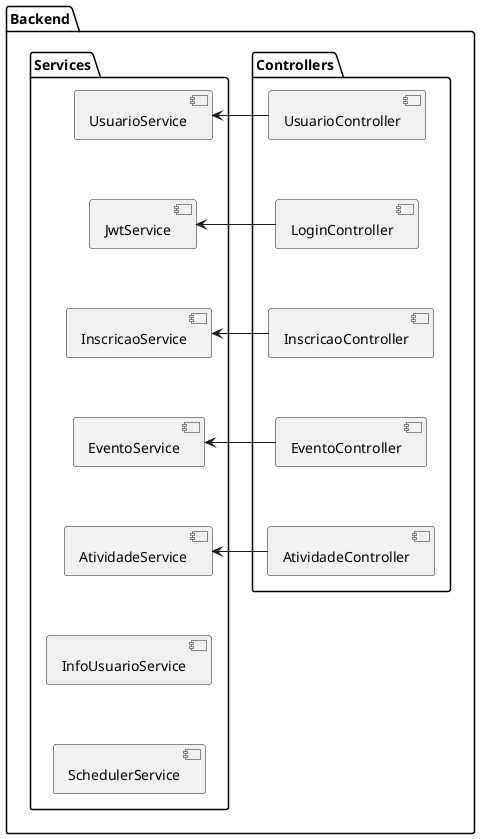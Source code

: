 @startuml

package "Backend" {
	package "Controllers"{
		component UsuarioController
		component LoginController
		component InscricaoController
		component EventoController
		component UsuarioController
		component AtividadeController
		UsuarioController -[hidden]-> LoginController
		LoginController -[hidden]-> InscricaoController
		InscricaoController -[hidden]-> EventoController
		EventoController -[hidden]-> AtividadeController
	}
	package "Services"{
		component AtividadeService
		component EventoService
		component InfoUsuarioService
		component InscricaoService
		component JwtService
		component SchedulerService
		component UsuarioService
		UsuarioService -[hidden]-> JwtService
		JwtService -[hidden]-> InscricaoService
		InscricaoService -[hidden]-> EventoService
		EventoService -[hidden]-> AtividadeService
		AtividadeService -[hidden]-> InfoUsuarioService
		InfoUsuarioService -[hidden]-> SchedulerService
	}
	UsuarioController -> UsuarioService
	LoginController -> JwtService
	InscricaoController -> InscricaoService
	EventoController -> EventoService
	AtividadeController -> AtividadeService
}
